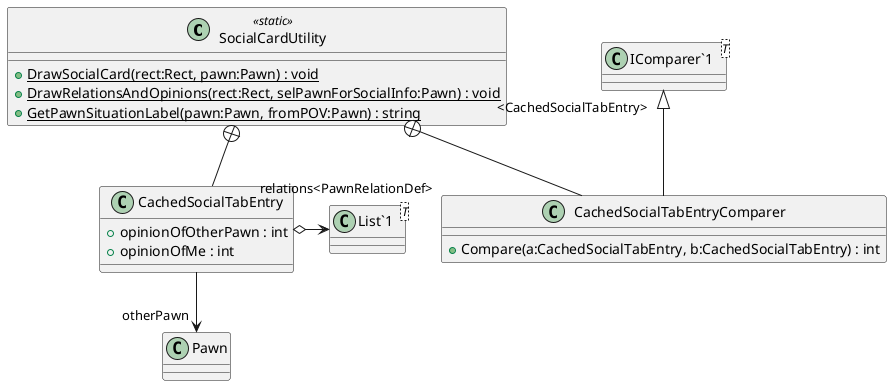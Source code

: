 @startuml
class SocialCardUtility <<static>> {
    + {static} DrawSocialCard(rect:Rect, pawn:Pawn) : void
    + {static} DrawRelationsAndOpinions(rect:Rect, selPawnForSocialInfo:Pawn) : void
    + {static} GetPawnSituationLabel(pawn:Pawn, fromPOV:Pawn) : string
}
class CachedSocialTabEntry {
    + opinionOfOtherPawn : int
    + opinionOfMe : int
}
class CachedSocialTabEntryComparer {
    + Compare(a:CachedSocialTabEntry, b:CachedSocialTabEntry) : int
}
class "List`1"<T> {
}
class "IComparer`1"<T> {
}
SocialCardUtility +-- CachedSocialTabEntry
CachedSocialTabEntry --> "otherPawn" Pawn
CachedSocialTabEntry o-> "relations<PawnRelationDef>" "List`1"
SocialCardUtility +-- CachedSocialTabEntryComparer
"IComparer`1" "<CachedSocialTabEntry>" <|-- CachedSocialTabEntryComparer
@enduml
